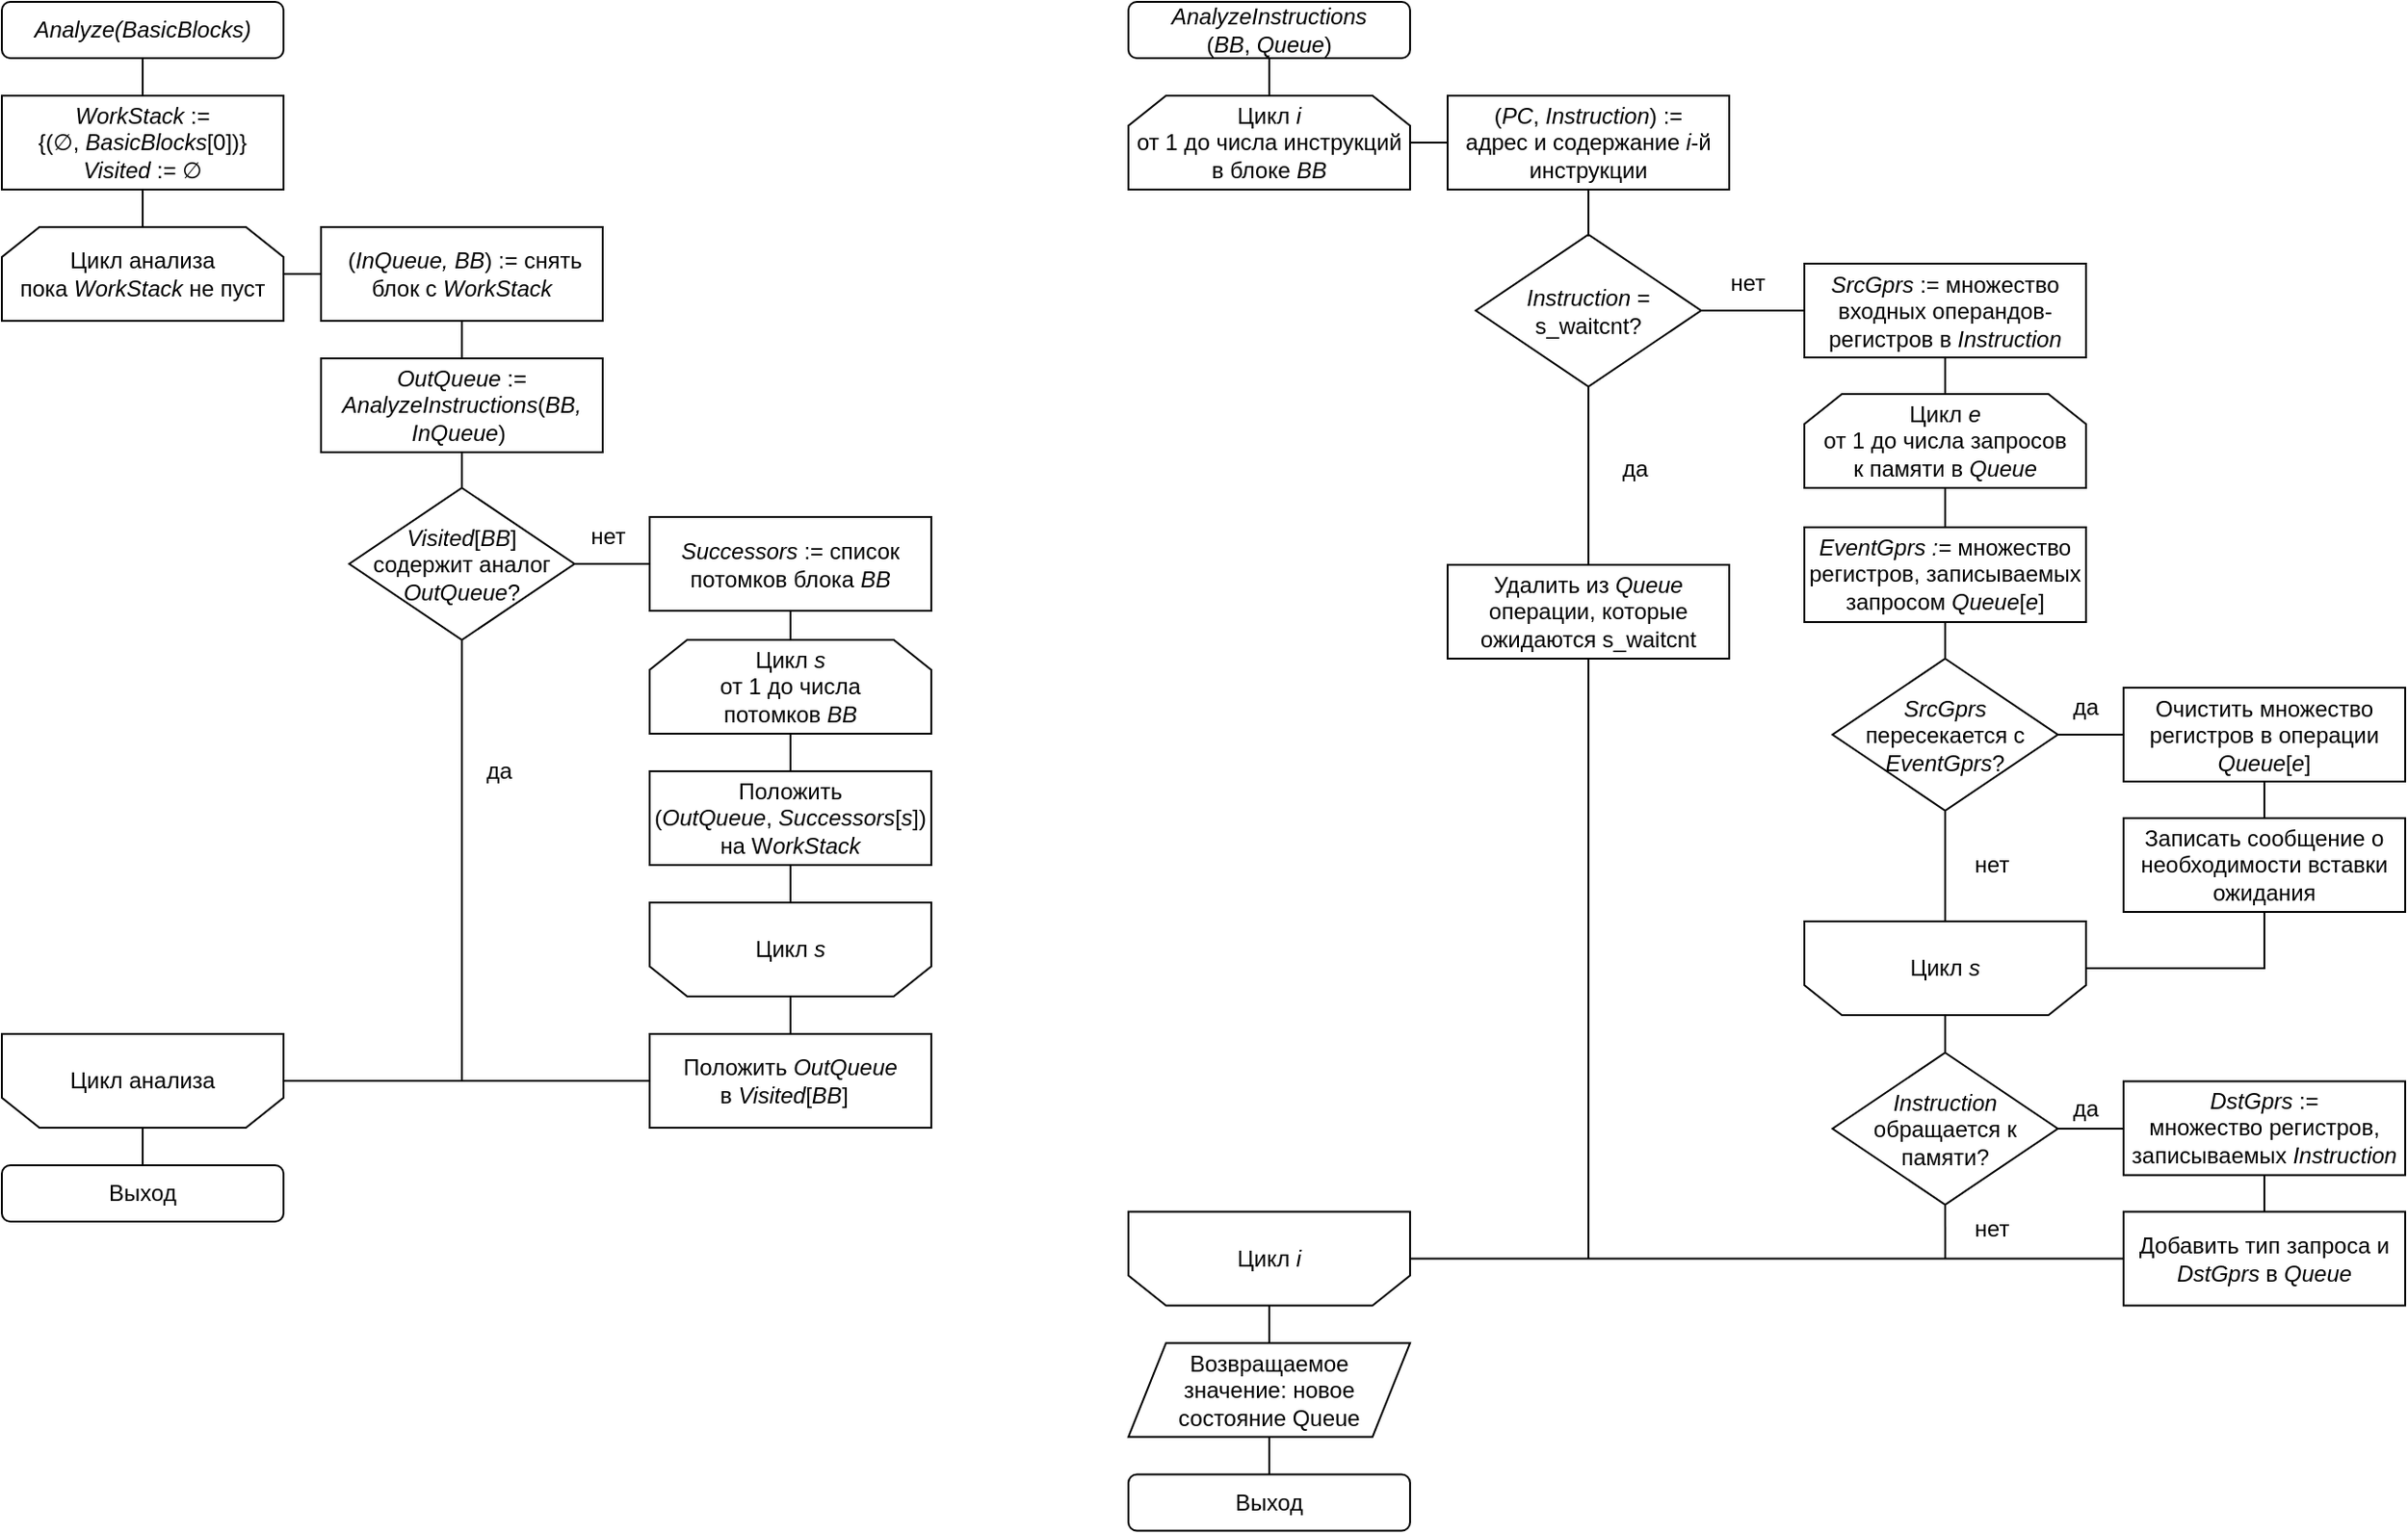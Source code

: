 <mxfile>
    <diagram id="kXjguaJR83eCiCNNUklo" name="Page-1">
        <mxGraphModel dx="1716" dy="585" grid="0" gridSize="10" guides="1" tooltips="1" connect="1" arrows="1" fold="1" page="0" pageScale="1" pageWidth="850" pageHeight="1100" math="0" shadow="0">
            <root>
                <mxCell id="0"/>
                <mxCell id="1" parent="0"/>
                <mxCell id="26" style="edgeStyle=orthogonalEdgeStyle;rounded=0;orthogonalLoop=1;jettySize=auto;html=1;exitX=1;exitY=0.5;exitDx=0;exitDy=0;entryX=0;entryY=0.5;entryDx=0;entryDy=0;endArrow=none;endFill=0;" parent="1" source="9" target="12" edge="1">
                    <mxGeometry relative="1" as="geometry"/>
                </mxCell>
                <mxCell id="9" value="Цикл анализа&lt;br&gt;пока &lt;i&gt;WorkStack&lt;/i&gt; не пуст" style="shape=loopLimit;whiteSpace=wrap;html=1;" parent="1" vertex="1">
                    <mxGeometry x="80" y="140" width="150" height="50" as="geometry"/>
                </mxCell>
                <mxCell id="24" style="edgeStyle=orthogonalEdgeStyle;rounded=0;orthogonalLoop=1;jettySize=auto;html=1;exitX=0.5;exitY=1;exitDx=0;exitDy=0;entryX=0.5;entryY=0;entryDx=0;entryDy=0;endArrow=none;endFill=0;" parent="1" source="10" target="11" edge="1">
                    <mxGeometry relative="1" as="geometry"/>
                </mxCell>
                <mxCell id="10" value="&lt;i&gt;Analyze(BasicBlocks)&lt;/i&gt;" style="rounded=1;whiteSpace=wrap;html=1;" parent="1" vertex="1">
                    <mxGeometry x="80" y="20" width="150" height="30" as="geometry"/>
                </mxCell>
                <mxCell id="25" style="edgeStyle=orthogonalEdgeStyle;rounded=0;orthogonalLoop=1;jettySize=auto;html=1;exitX=0.5;exitY=1;exitDx=0;exitDy=0;entryX=0.5;entryY=0;entryDx=0;entryDy=0;endArrow=none;endFill=0;" parent="1" source="11" target="9" edge="1">
                    <mxGeometry relative="1" as="geometry"/>
                </mxCell>
                <mxCell id="11" value="&lt;i&gt;WorkStack&lt;/i&gt; := {(∅,&amp;nbsp;&lt;i&gt;BasicBlocks&lt;/i&gt;[0])}&lt;br&gt;&lt;i&gt;Visited&lt;/i&gt; := ∅" style="rounded=0;whiteSpace=wrap;html=1;" parent="1" vertex="1">
                    <mxGeometry x="80" y="70" width="150" height="50" as="geometry"/>
                </mxCell>
                <mxCell id="27" style="edgeStyle=orthogonalEdgeStyle;rounded=0;orthogonalLoop=1;jettySize=auto;html=1;exitX=0.5;exitY=1;exitDx=0;exitDy=0;entryX=0.5;entryY=0;entryDx=0;entryDy=0;endArrow=none;endFill=0;" parent="1" source="12" target="15" edge="1">
                    <mxGeometry relative="1" as="geometry"/>
                </mxCell>
                <mxCell id="12" value="&amp;nbsp;(&lt;i&gt;InQueue, BB&lt;/i&gt;)&amp;nbsp;:= снять блок с &lt;i&gt;WorkStack&lt;/i&gt;" style="rounded=0;whiteSpace=wrap;html=1;" parent="1" vertex="1">
                    <mxGeometry x="250" y="140" width="150" height="50" as="geometry"/>
                </mxCell>
                <mxCell id="28" style="edgeStyle=orthogonalEdgeStyle;rounded=0;orthogonalLoop=1;jettySize=auto;html=1;exitX=0.5;exitY=1;exitDx=0;exitDy=0;entryX=0.5;entryY=0;entryDx=0;entryDy=0;endArrow=none;endFill=0;" parent="1" source="15" target="18" edge="1">
                    <mxGeometry relative="1" as="geometry"/>
                </mxCell>
                <mxCell id="15" value="&lt;i&gt;OutQueue&lt;/i&gt; := &lt;i&gt;AnalyzeInstructions&lt;/i&gt;(&lt;i&gt;BB, InQueue&lt;/i&gt;)&amp;nbsp;" style="rounded=0;whiteSpace=wrap;html=1;" parent="1" vertex="1">
                    <mxGeometry x="250" y="210" width="150" height="50" as="geometry"/>
                </mxCell>
                <mxCell id="60" style="edgeStyle=orthogonalEdgeStyle;rounded=0;orthogonalLoop=1;jettySize=auto;html=1;exitX=0.5;exitY=1;exitDx=0;exitDy=0;endArrow=none;endFill=0;" parent="1" source="18" edge="1">
                    <mxGeometry relative="1" as="geometry">
                        <mxPoint x="325" y="595" as="targetPoint"/>
                    </mxGeometry>
                </mxCell>
                <mxCell id="99" value="" style="edgeStyle=orthogonalEdgeStyle;rounded=0;orthogonalLoop=1;jettySize=auto;html=1;endArrow=none;endFill=0;" parent="1" source="18" target="49" edge="1">
                    <mxGeometry relative="1" as="geometry"/>
                </mxCell>
                <mxCell id="18" value="&lt;i&gt;Visited&lt;/i&gt;[&lt;i&gt;BB&lt;/i&gt;]&lt;br&gt;содержит аналог&lt;br&gt;&lt;i&gt;OutQueue&lt;/i&gt;?" style="rhombus;whiteSpace=wrap;html=1;" parent="1" vertex="1">
                    <mxGeometry x="265" y="279" width="120" height="81" as="geometry"/>
                </mxCell>
                <mxCell id="31" value="" style="endArrow=none;html=1;exitX=1;exitY=0.5;exitDx=0;exitDy=0;entryX=0;entryY=0.5;entryDx=0;entryDy=0;" parent="1" source="18" edge="1">
                    <mxGeometry width="50" height="50" relative="1" as="geometry">
                        <mxPoint x="380" y="400" as="sourcePoint"/>
                        <mxPoint x="430" y="319.5" as="targetPoint"/>
                    </mxGeometry>
                </mxCell>
                <mxCell id="32" value="нет" style="text;html=1;strokeColor=none;fillColor=none;align=center;verticalAlign=middle;whiteSpace=wrap;rounded=0;" parent="1" vertex="1">
                    <mxGeometry x="383" y="294.5" width="40" height="20" as="geometry"/>
                </mxCell>
                <mxCell id="57" style="edgeStyle=orthogonalEdgeStyle;rounded=0;orthogonalLoop=1;jettySize=auto;html=1;exitX=0.5;exitY=1;exitDx=0;exitDy=0;entryX=0.5;entryY=0;entryDx=0;entryDy=0;endArrow=none;endFill=0;" parent="1" source="33" target="36" edge="1">
                    <mxGeometry relative="1" as="geometry"/>
                </mxCell>
                <mxCell id="33" value="Цикл &lt;i&gt;s&lt;/i&gt;&lt;br&gt;от 1 до числа&lt;br&gt;потомков &lt;i&gt;BB&lt;/i&gt;" style="shape=loopLimit;whiteSpace=wrap;html=1;" parent="1" vertex="1">
                    <mxGeometry x="425" y="360" width="150" height="50" as="geometry"/>
                </mxCell>
                <mxCell id="58" style="edgeStyle=orthogonalEdgeStyle;rounded=0;orthogonalLoop=1;jettySize=auto;html=1;exitX=0.5;exitY=1;exitDx=0;exitDy=0;entryX=0.5;entryY=0;entryDx=0;entryDy=0;endArrow=none;endFill=0;" parent="1" source="36" target="40" edge="1">
                    <mxGeometry relative="1" as="geometry"/>
                </mxCell>
                <mxCell id="36" value="Положить&lt;br&gt;(&lt;i&gt;OutQueue&lt;/i&gt;, &lt;i&gt;Successors&lt;/i&gt;[&lt;i&gt;s&lt;/i&gt;])&lt;br&gt;на W&lt;i&gt;orkStack&lt;/i&gt;" style="rounded=0;whiteSpace=wrap;html=1;" parent="1" vertex="1">
                    <mxGeometry x="425" y="430" width="150" height="50" as="geometry"/>
                </mxCell>
                <mxCell id="59" style="edgeStyle=orthogonalEdgeStyle;rounded=0;orthogonalLoop=1;jettySize=auto;html=1;exitX=0.5;exitY=1;exitDx=0;exitDy=0;entryX=0.5;entryY=0;entryDx=0;entryDy=0;endArrow=none;endFill=0;" parent="1" source="40" target="42" edge="1">
                    <mxGeometry relative="1" as="geometry"/>
                </mxCell>
                <mxCell id="40" value="Цикл&lt;i&gt; s&lt;/i&gt;" style="shape=loopLimit;whiteSpace=wrap;html=1;flipV=1;" parent="1" vertex="1">
                    <mxGeometry x="425" y="500" width="150" height="50" as="geometry"/>
                </mxCell>
                <mxCell id="55" style="edgeStyle=orthogonalEdgeStyle;rounded=0;orthogonalLoop=1;jettySize=auto;html=1;exitX=0;exitY=0.5;exitDx=0;exitDy=0;entryX=1;entryY=0.5;entryDx=0;entryDy=0;endArrow=none;endFill=0;" parent="1" source="42" target="48" edge="1">
                    <mxGeometry relative="1" as="geometry"/>
                </mxCell>
                <mxCell id="42" value="Положить&amp;nbsp;&lt;i&gt;OutQueue&lt;/i&gt;&lt;br&gt;в&amp;nbsp;&lt;i&gt;Visited&lt;/i&gt;[&lt;i&gt;BB&lt;/i&gt;] &amp;nbsp;" style="rounded=0;whiteSpace=wrap;html=1;" parent="1" vertex="1">
                    <mxGeometry x="425" y="570" width="150" height="50" as="geometry"/>
                </mxCell>
                <mxCell id="46" value="да" style="text;html=1;strokeColor=none;fillColor=none;align=center;verticalAlign=middle;whiteSpace=wrap;rounded=0;" parent="1" vertex="1">
                    <mxGeometry x="325" y="420" width="40" height="20" as="geometry"/>
                </mxCell>
                <mxCell id="62" style="edgeStyle=orthogonalEdgeStyle;rounded=0;orthogonalLoop=1;jettySize=auto;html=1;exitX=0.5;exitY=1;exitDx=0;exitDy=0;entryX=0.5;entryY=0;entryDx=0;entryDy=0;endArrow=none;endFill=0;" parent="1" source="48" target="61" edge="1">
                    <mxGeometry relative="1" as="geometry"/>
                </mxCell>
                <mxCell id="48" value="Цикл анализа" style="shape=loopLimit;whiteSpace=wrap;html=1;flipV=1;" parent="1" vertex="1">
                    <mxGeometry x="80" y="570" width="150" height="50" as="geometry"/>
                </mxCell>
                <mxCell id="56" style="edgeStyle=orthogonalEdgeStyle;rounded=0;orthogonalLoop=1;jettySize=auto;html=1;exitX=0.5;exitY=1;exitDx=0;exitDy=0;entryX=0.5;entryY=0;entryDx=0;entryDy=0;endArrow=none;endFill=0;" parent="1" source="49" target="33" edge="1">
                    <mxGeometry relative="1" as="geometry"/>
                </mxCell>
                <mxCell id="49" value="&lt;i&gt;Successors&lt;/i&gt; := список потомков блока &lt;i&gt;BB&lt;/i&gt;" style="rounded=0;whiteSpace=wrap;html=1;" parent="1" vertex="1">
                    <mxGeometry x="425" y="294.5" width="150" height="50" as="geometry"/>
                </mxCell>
                <mxCell id="61" value="Выход" style="rounded=1;whiteSpace=wrap;html=1;" parent="1" vertex="1">
                    <mxGeometry x="80" y="640" width="150" height="30" as="geometry"/>
                </mxCell>
                <mxCell id="88" style="edgeStyle=orthogonalEdgeStyle;rounded=0;orthogonalLoop=1;jettySize=auto;html=1;exitX=0.5;exitY=1;exitDx=0;exitDy=0;entryX=0.5;entryY=0;entryDx=0;entryDy=0;endArrow=none;endFill=0;" parent="1" source="63" target="65" edge="1">
                    <mxGeometry relative="1" as="geometry"/>
                </mxCell>
                <mxCell id="63" value="&lt;i&gt;AnalyzeInstructions&lt;/i&gt;&lt;br&gt;(&lt;i&gt;BB&lt;/i&gt;, &lt;i&gt;Queue&lt;/i&gt;)" style="rounded=1;whiteSpace=wrap;html=1;" parent="1" vertex="1">
                    <mxGeometry x="680" y="20" width="150" height="30" as="geometry"/>
                </mxCell>
                <mxCell id="89" style="edgeStyle=orthogonalEdgeStyle;rounded=0;orthogonalLoop=1;jettySize=auto;html=1;exitX=1;exitY=0.5;exitDx=0;exitDy=0;entryX=0;entryY=0.5;entryDx=0;entryDy=0;endArrow=none;endFill=0;" parent="1" source="65" target="66" edge="1">
                    <mxGeometry relative="1" as="geometry"/>
                </mxCell>
                <mxCell id="65" value="Цикл &lt;i&gt;i&lt;/i&gt;&lt;br&gt;от 1 до числа инструкций&lt;br&gt;в блоке &lt;i&gt;BB&lt;/i&gt;" style="shape=loopLimit;whiteSpace=wrap;html=1;" parent="1" vertex="1">
                    <mxGeometry x="680" y="70" width="150" height="50" as="geometry"/>
                </mxCell>
                <mxCell id="90" style="edgeStyle=orthogonalEdgeStyle;rounded=0;orthogonalLoop=1;jettySize=auto;html=1;exitX=0.5;exitY=1;exitDx=0;exitDy=0;entryX=0.5;entryY=0;entryDx=0;entryDy=0;endArrow=none;endFill=0;" parent="1" source="66" target="68" edge="1">
                    <mxGeometry relative="1" as="geometry"/>
                </mxCell>
                <mxCell id="66" value="(&lt;i&gt;PC&lt;/i&gt;, &lt;i&gt;Instruction&lt;/i&gt;) :=&lt;br&gt;адрес и содержание &lt;i&gt;i&lt;/i&gt;-й инструкции" style="rounded=0;whiteSpace=wrap;html=1;" parent="1" vertex="1">
                    <mxGeometry x="850" y="70" width="150" height="50" as="geometry"/>
                </mxCell>
                <mxCell id="91" style="edgeStyle=orthogonalEdgeStyle;rounded=0;orthogonalLoop=1;jettySize=auto;html=1;exitX=1;exitY=0.5;exitDx=0;exitDy=0;entryX=0;entryY=0.5;entryDx=0;entryDy=0;endArrow=none;endFill=0;" parent="1" source="68" target="70" edge="1">
                    <mxGeometry relative="1" as="geometry"/>
                </mxCell>
                <mxCell id="94" style="edgeStyle=orthogonalEdgeStyle;rounded=0;orthogonalLoop=1;jettySize=auto;html=1;exitX=0.5;exitY=1;exitDx=0;exitDy=0;entryX=0.5;entryY=0;entryDx=0;entryDy=0;endArrow=none;endFill=0;" parent="1" source="68" target="69" edge="1">
                    <mxGeometry relative="1" as="geometry"/>
                </mxCell>
                <mxCell id="68" value="&lt;i&gt;Instruction&lt;/i&gt; = s_waitcnt?" style="rhombus;whiteSpace=wrap;html=1;" parent="1" vertex="1">
                    <mxGeometry x="865" y="144" width="120" height="81" as="geometry"/>
                </mxCell>
                <mxCell id="102" style="edgeStyle=orthogonalEdgeStyle;rounded=0;orthogonalLoop=1;jettySize=auto;html=1;exitX=0.5;exitY=1;exitDx=0;exitDy=0;endArrow=none;endFill=0;" parent="1" source="69" edge="1">
                    <mxGeometry relative="1" as="geometry">
                        <mxPoint x="925" y="690" as="targetPoint"/>
                    </mxGeometry>
                </mxCell>
                <mxCell id="69" value="Удалить из&lt;i&gt; Queue &lt;/i&gt;операции, которые ожидаются s_waitcnt" style="rounded=0;whiteSpace=wrap;html=1;" parent="1" vertex="1">
                    <mxGeometry x="850" y="320" width="150" height="50" as="geometry"/>
                </mxCell>
                <mxCell id="92" style="edgeStyle=orthogonalEdgeStyle;rounded=0;orthogonalLoop=1;jettySize=auto;html=1;exitX=0.5;exitY=1;exitDx=0;exitDy=0;entryX=0.5;entryY=0;entryDx=0;entryDy=0;endArrow=none;endFill=0;" parent="1" source="70" target="72" edge="1">
                    <mxGeometry relative="1" as="geometry"/>
                </mxCell>
                <mxCell id="70" value="&lt;i&gt;SrcGprs&lt;/i&gt; := множество входных операндов-регистров в &lt;i&gt;Instruction&lt;/i&gt;" style="rounded=0;whiteSpace=wrap;html=1;" parent="1" vertex="1">
                    <mxGeometry x="1040" y="159.5" width="150" height="50" as="geometry"/>
                </mxCell>
                <mxCell id="96" style="edgeStyle=orthogonalEdgeStyle;rounded=0;orthogonalLoop=1;jettySize=auto;html=1;exitX=0.5;exitY=1;exitDx=0;exitDy=0;entryX=0.5;entryY=0;entryDx=0;entryDy=0;endArrow=none;endFill=0;" parent="1" source="71" target="75" edge="1">
                    <mxGeometry relative="1" as="geometry"/>
                </mxCell>
                <mxCell id="71" value="&lt;i&gt;EventGprs := &lt;/i&gt;множество регистров, записываемых запросом &lt;i&gt;Queue&lt;/i&gt;[&lt;i&gt;e&lt;/i&gt;]" style="rounded=0;whiteSpace=wrap;html=1;" parent="1" vertex="1">
                    <mxGeometry x="1040" y="300" width="150" height="50.5" as="geometry"/>
                </mxCell>
                <mxCell id="93" style="edgeStyle=orthogonalEdgeStyle;rounded=0;orthogonalLoop=1;jettySize=auto;html=1;exitX=0.5;exitY=1;exitDx=0;exitDy=0;entryX=0.5;entryY=0;entryDx=0;entryDy=0;endArrow=none;endFill=0;" parent="1" source="72" target="71" edge="1">
                    <mxGeometry relative="1" as="geometry"/>
                </mxCell>
                <mxCell id="72" value="Цикл &lt;i&gt;e&lt;/i&gt;&lt;br&gt;от 1 до числа запросов&lt;br&gt;к памяти в &lt;i&gt;Queue&lt;/i&gt;" style="shape=loopLimit;whiteSpace=wrap;html=1;" parent="1" vertex="1">
                    <mxGeometry x="1040" y="229" width="150" height="50" as="geometry"/>
                </mxCell>
                <mxCell id="106" style="edgeStyle=orthogonalEdgeStyle;rounded=0;orthogonalLoop=1;jettySize=auto;html=1;exitX=0.5;exitY=1;exitDx=0;exitDy=0;entryX=0.5;entryY=0;entryDx=0;entryDy=0;endArrow=none;endFill=0;" parent="1" source="74" target="78" edge="1">
                    <mxGeometry relative="1" as="geometry"/>
                </mxCell>
                <mxCell id="74" value="Очистить множество регистров в операции &lt;i&gt;Queue&lt;/i&gt;[&lt;i&gt;e&lt;/i&gt;]" style="rounded=0;whiteSpace=wrap;html=1;" parent="1" vertex="1">
                    <mxGeometry x="1210" y="385.5" width="150" height="50" as="geometry"/>
                </mxCell>
                <mxCell id="97" style="edgeStyle=orthogonalEdgeStyle;rounded=0;orthogonalLoop=1;jettySize=auto;html=1;exitX=1;exitY=0.5;exitDx=0;exitDy=0;entryX=0;entryY=0.5;entryDx=0;entryDy=0;endArrow=none;endFill=0;" parent="1" source="75" target="74" edge="1">
                    <mxGeometry relative="1" as="geometry"/>
                </mxCell>
                <mxCell id="98" style="edgeStyle=orthogonalEdgeStyle;rounded=0;orthogonalLoop=1;jettySize=auto;html=1;exitX=0.5;exitY=1;exitDx=0;exitDy=0;entryX=0.5;entryY=0;entryDx=0;entryDy=0;endArrow=none;endFill=0;" parent="1" source="75" target="86" edge="1">
                    <mxGeometry relative="1" as="geometry"/>
                </mxCell>
                <mxCell id="75" value="&lt;i&gt;SrcGprs &lt;/i&gt;пересекается с &lt;i&gt;EventGprs&lt;/i&gt;?" style="rhombus;whiteSpace=wrap;html=1;" parent="1" vertex="1">
                    <mxGeometry x="1055" y="370" width="120" height="81" as="geometry"/>
                </mxCell>
                <mxCell id="107" style="edgeStyle=orthogonalEdgeStyle;rounded=0;orthogonalLoop=1;jettySize=auto;html=1;exitX=0.5;exitY=1;exitDx=0;exitDy=0;entryX=1;entryY=0.5;entryDx=0;entryDy=0;endArrow=none;endFill=0;" parent="1" source="78" target="86" edge="1">
                    <mxGeometry relative="1" as="geometry"/>
                </mxCell>
                <mxCell id="78" value="Записать сообщение о необходимости вставки ожидания" style="rounded=0;whiteSpace=wrap;html=1;" parent="1" vertex="1">
                    <mxGeometry x="1210" y="455" width="150" height="50" as="geometry"/>
                </mxCell>
                <mxCell id="121" style="edgeStyle=orthogonalEdgeStyle;rounded=0;orthogonalLoop=1;jettySize=auto;html=1;exitX=0.5;exitY=1;exitDx=0;exitDy=0;endArrow=none;endFill=0;" edge="1" parent="1" source="86" target="116">
                    <mxGeometry relative="1" as="geometry"/>
                </mxCell>
                <mxCell id="86" value="Цикл&lt;i&gt; s&lt;/i&gt;" style="shape=loopLimit;whiteSpace=wrap;html=1;flipV=1;" parent="1" vertex="1">
                    <mxGeometry x="1040" y="510" width="150" height="50" as="geometry"/>
                </mxCell>
                <mxCell id="111" style="edgeStyle=orthogonalEdgeStyle;rounded=0;orthogonalLoop=1;jettySize=auto;html=1;exitX=0.5;exitY=1;exitDx=0;exitDy=0;entryX=0.5;entryY=0;entryDx=0;entryDy=0;endArrow=none;endFill=0;" parent="1" source="87" target="110" edge="1">
                    <mxGeometry relative="1" as="geometry"/>
                </mxCell>
                <mxCell id="87" value="Цикл&lt;i&gt; i&lt;/i&gt;" style="shape=loopLimit;whiteSpace=wrap;html=1;flipV=1;" parent="1" vertex="1">
                    <mxGeometry x="680" y="664.75" width="150" height="50" as="geometry"/>
                </mxCell>
                <mxCell id="100" value="да" style="text;html=1;strokeColor=none;fillColor=none;align=center;verticalAlign=middle;whiteSpace=wrap;rounded=0;" parent="1" vertex="1">
                    <mxGeometry x="1170" y="385.5" width="40" height="20" as="geometry"/>
                </mxCell>
                <mxCell id="101" value="нет" style="text;html=1;strokeColor=none;fillColor=none;align=center;verticalAlign=middle;whiteSpace=wrap;rounded=0;" parent="1" vertex="1">
                    <mxGeometry x="1120" y="470" width="40" height="20" as="geometry"/>
                </mxCell>
                <mxCell id="103" value="нет" style="text;html=1;strokeColor=none;fillColor=none;align=center;verticalAlign=middle;whiteSpace=wrap;rounded=0;" parent="1" vertex="1">
                    <mxGeometry x="990" y="159.5" width="40" height="20" as="geometry"/>
                </mxCell>
                <mxCell id="105" value="да" style="text;html=1;strokeColor=none;fillColor=none;align=center;verticalAlign=middle;whiteSpace=wrap;rounded=0;" parent="1" vertex="1">
                    <mxGeometry x="930" y="259" width="40" height="20" as="geometry"/>
                </mxCell>
                <mxCell id="109" value="Выход" style="rounded=1;whiteSpace=wrap;html=1;" parent="1" vertex="1">
                    <mxGeometry x="680" y="804.75" width="150" height="30" as="geometry"/>
                </mxCell>
                <mxCell id="112" style="edgeStyle=orthogonalEdgeStyle;rounded=0;orthogonalLoop=1;jettySize=auto;html=1;exitX=0.5;exitY=1;exitDx=0;exitDy=0;entryX=0.5;entryY=0;entryDx=0;entryDy=0;endArrow=none;endFill=0;" parent="1" source="110" target="109" edge="1">
                    <mxGeometry relative="1" as="geometry"/>
                </mxCell>
                <mxCell id="110" value="Возвращаемое&lt;br&gt;значение: новое состояние Queue" style="shape=parallelogram;perimeter=parallelogramPerimeter;whiteSpace=wrap;html=1;fixedSize=1;" parent="1" vertex="1">
                    <mxGeometry x="680" y="734.75" width="150" height="50" as="geometry"/>
                </mxCell>
                <mxCell id="122" style="edgeStyle=orthogonalEdgeStyle;rounded=0;orthogonalLoop=1;jettySize=auto;html=1;exitX=1;exitY=0.5;exitDx=0;exitDy=0;entryX=0;entryY=0.5;entryDx=0;entryDy=0;endArrow=none;endFill=0;" edge="1" parent="1" source="116" target="119">
                    <mxGeometry relative="1" as="geometry"/>
                </mxCell>
                <mxCell id="124" style="edgeStyle=orthogonalEdgeStyle;rounded=0;orthogonalLoop=1;jettySize=auto;html=1;exitX=0.5;exitY=1;exitDx=0;exitDy=0;endArrow=none;endFill=0;" edge="1" parent="1" source="116">
                    <mxGeometry relative="1" as="geometry">
                        <mxPoint x="1115.043" y="690" as="targetPoint"/>
                    </mxGeometry>
                </mxCell>
                <mxCell id="116" value="&lt;i&gt;Instruction &lt;/i&gt;обращается к памяти?" style="rhombus;whiteSpace=wrap;html=1;" vertex="1" parent="1">
                    <mxGeometry x="1055" y="580" width="120" height="81" as="geometry"/>
                </mxCell>
                <mxCell id="118" style="edgeStyle=orthogonalEdgeStyle;rounded=0;orthogonalLoop=1;jettySize=auto;html=1;exitX=0.5;exitY=1;exitDx=0;exitDy=0;entryX=0.5;entryY=0;entryDx=0;entryDy=0;endArrow=none;endFill=0;" edge="1" source="119" target="120" parent="1">
                    <mxGeometry relative="1" as="geometry"/>
                </mxCell>
                <mxCell id="119" value="&lt;i&gt;DstGprs&lt;/i&gt;&lt;span&gt;&amp;nbsp;:=&lt;/span&gt;&lt;br&gt;&lt;span&gt;множество регистров, записываемых&amp;nbsp;&lt;/span&gt;&lt;i&gt;Instruction&lt;/i&gt;" style="rounded=0;whiteSpace=wrap;html=1;" vertex="1" parent="1">
                    <mxGeometry x="1210" y="595.25" width="150" height="50" as="geometry"/>
                </mxCell>
                <mxCell id="123" style="edgeStyle=orthogonalEdgeStyle;rounded=0;orthogonalLoop=1;jettySize=auto;html=1;exitX=0;exitY=0.5;exitDx=0;exitDy=0;entryX=1;entryY=0.5;entryDx=0;entryDy=0;endArrow=none;endFill=0;" edge="1" parent="1" source="120" target="87">
                    <mxGeometry relative="1" as="geometry"/>
                </mxCell>
                <mxCell id="120" value="Добавить тип запроса и &lt;i&gt;DstGprs&lt;/i&gt; в &lt;i&gt;Queue&lt;/i&gt;" style="rounded=0;whiteSpace=wrap;html=1;" vertex="1" parent="1">
                    <mxGeometry x="1210" y="664.75" width="150" height="50" as="geometry"/>
                </mxCell>
                <mxCell id="125" value="да" style="text;html=1;strokeColor=none;fillColor=none;align=center;verticalAlign=middle;whiteSpace=wrap;rounded=0;" vertex="1" parent="1">
                    <mxGeometry x="1170" y="600" width="40" height="20" as="geometry"/>
                </mxCell>
                <mxCell id="127" value="нет" style="text;html=1;strokeColor=none;fillColor=none;align=center;verticalAlign=middle;whiteSpace=wrap;rounded=0;" vertex="1" parent="1">
                    <mxGeometry x="1120" y="664" width="40" height="20" as="geometry"/>
                </mxCell>
            </root>
        </mxGraphModel>
    </diagram>
</mxfile>
